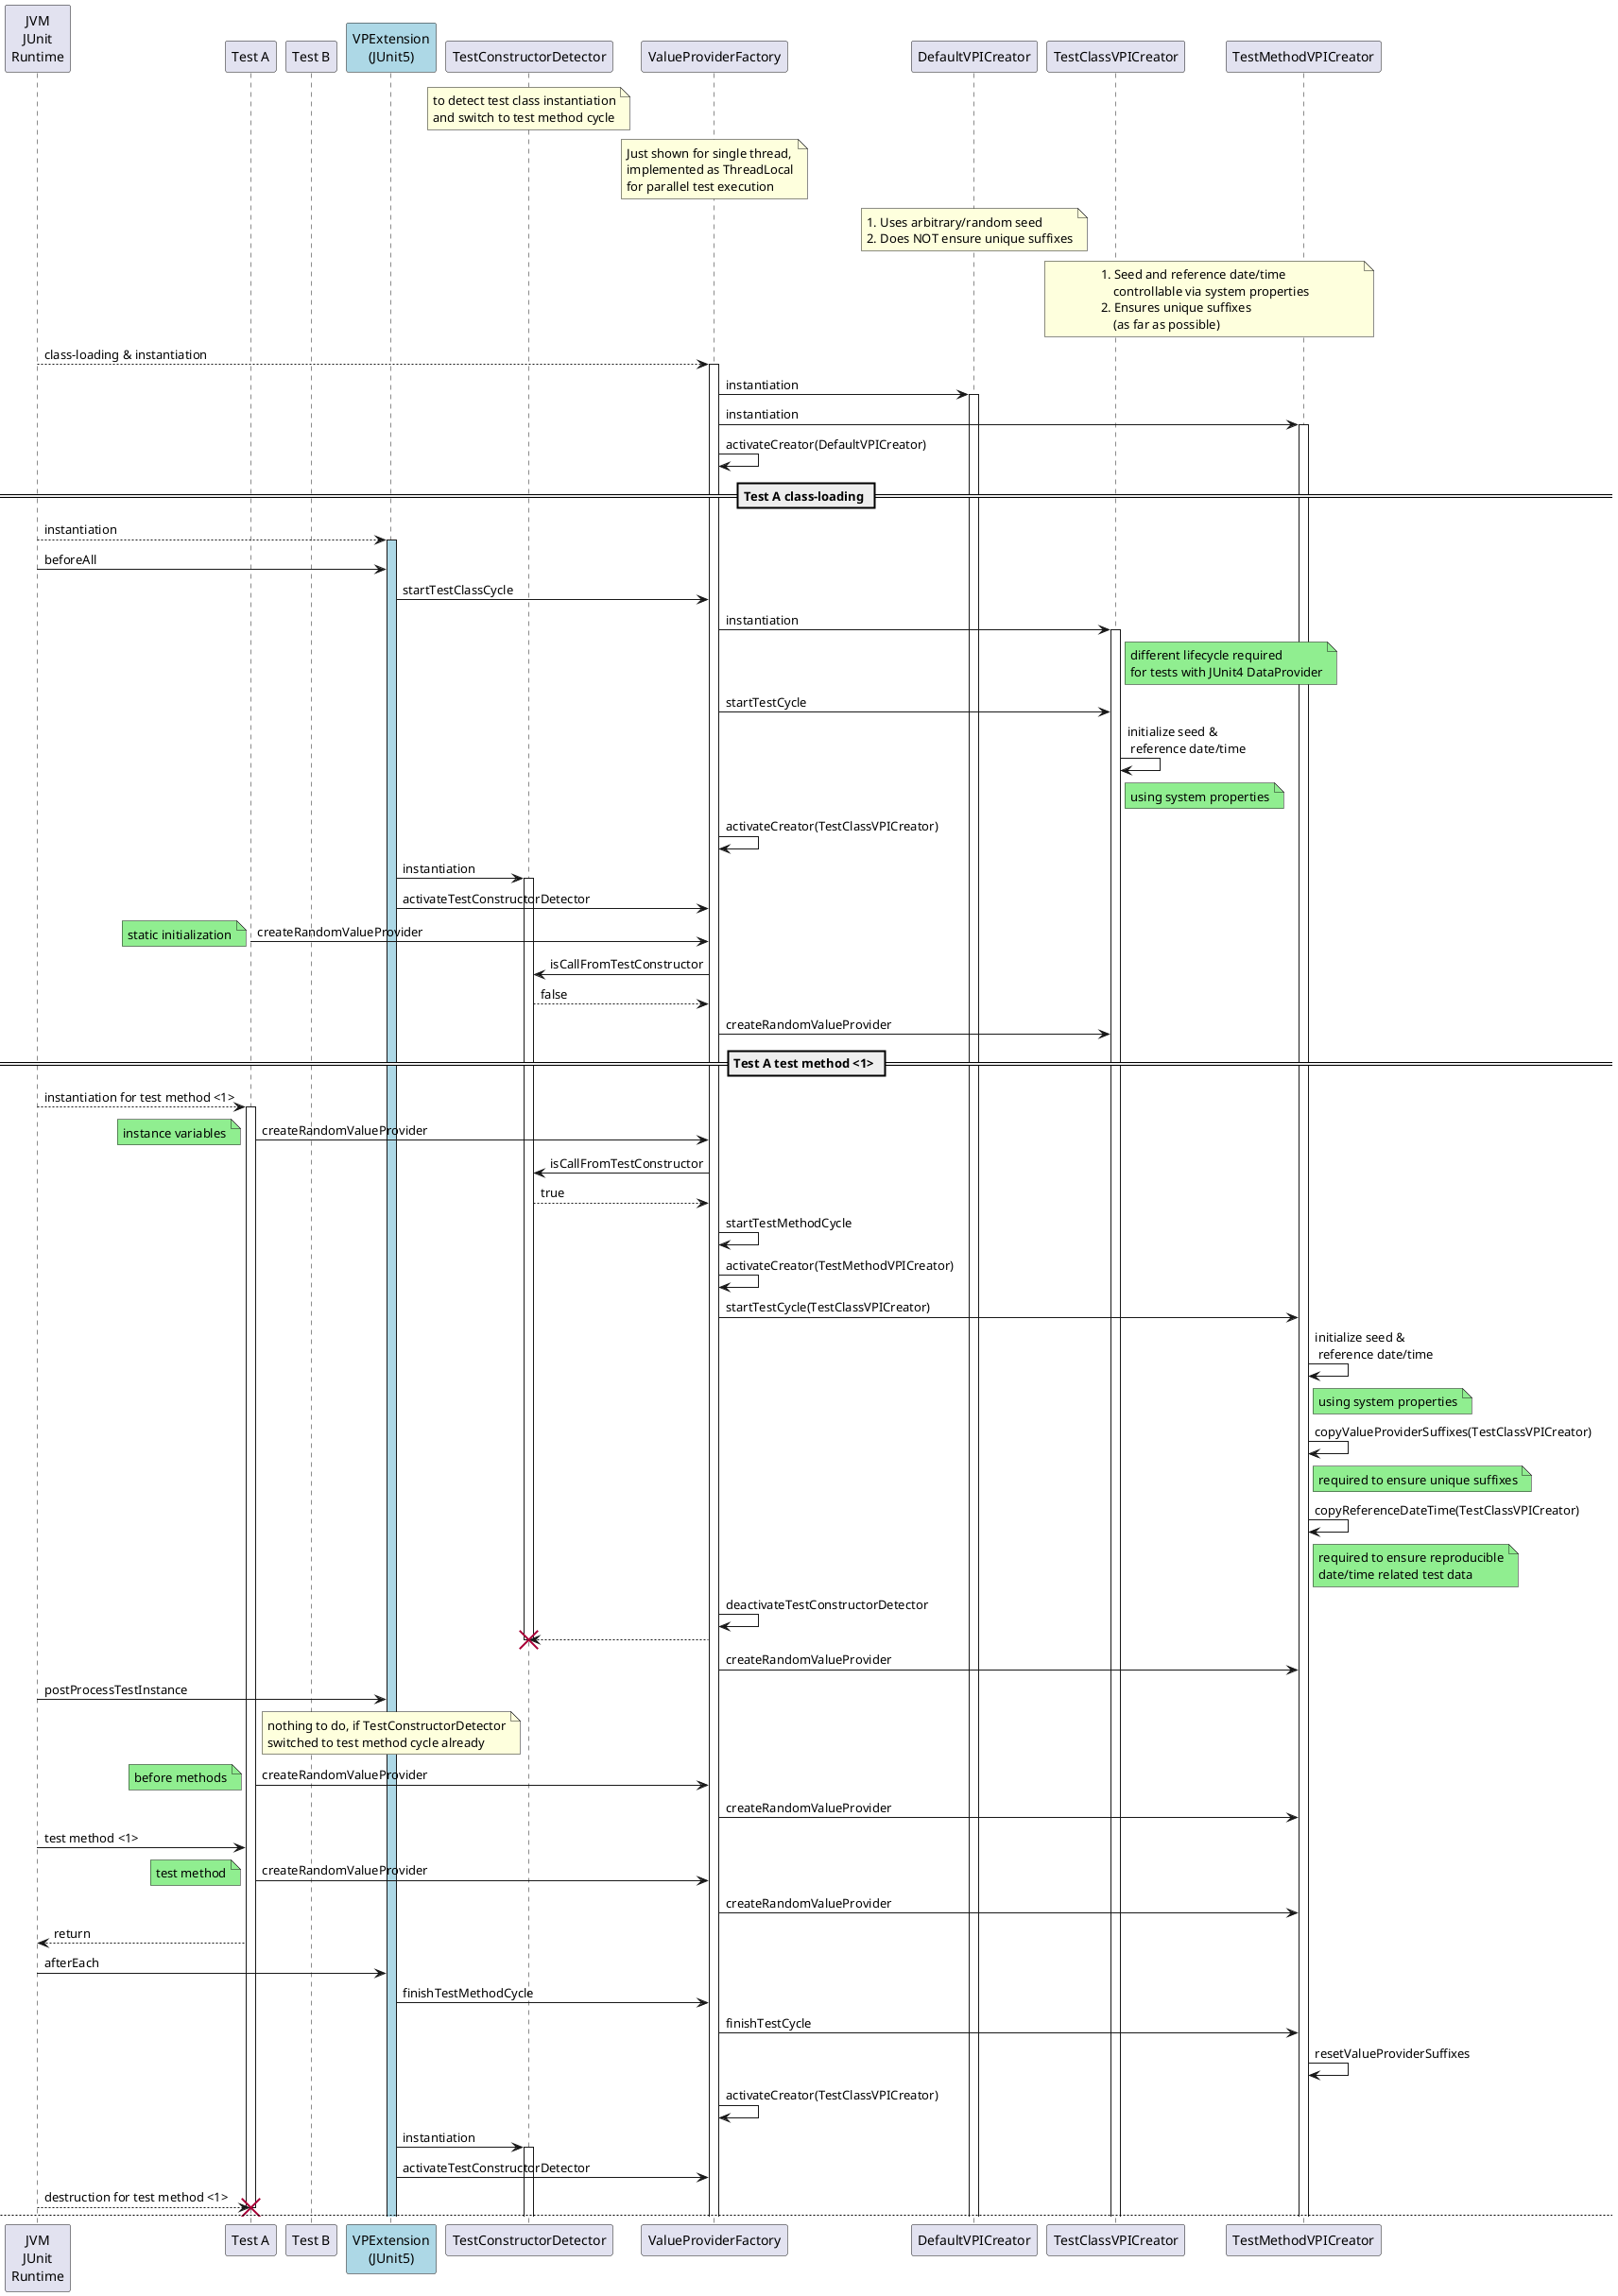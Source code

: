 @startuml
participant "JVM\nJUnit\nRuntime" as JVM
participant "Test A" as T_A
participant "Test B" as T_B

participant "VPExtension\n(JUnit5)" as VPF_X #lightblue
participant "TestConstructorDetector" as TCD
note over TCD: to detect test class instantiation\nand switch to test method cycle
participant "ValueProviderFactory" as VPF
note over VPF: Just shown for single thread,\nimplemented as ThreadLocal\nfor parallel test execution
participant "DefaultVPICreator" as D_VPC
note over D_VPC: 1. Uses arbitrary/random seed\n2. Does NOT ensure unique suffixes
participant "TestClassVPICreator" as C_VPC
participant "TestMethodVPICreator" as M_VPC
note over C_VPC, M_VPC: 1. Seed and reference date/time\n    controllable via system properties\n2. Ensures unique suffixes\n    (as far as possible)

JVM --> VPF : class-loading & instantiation
activate VPF
VPF -> D_VPC : instantiation
activate D_VPC
VPF -> M_VPC : instantiation
activate M_VPC
VPF -> VPF : activateCreator(DefaultVPICreator)

== Test A class-loading ==
JVM --> VPF_X : instantiation
activate VPF_X #lightblue
JVM -> VPF_X : beforeAll
VPF_X -> VPF : startTestClassCycle
VPF -> C_VPC : instantiation
activate C_VPC
note right of C_VPC #lightgreen: different lifecycle required\nfor tests with JUnit4 DataProvider
VPF -> C_VPC : startTestCycle
C_VPC -> C_VPC : initialize seed &\n reference date/time
note right of C_VPC #lightgreen: using system properties
VPF -> VPF : activateCreator(TestClassVPICreator)
VPF_X -> TCD : instantiation
activate TCD
VPF_X -> VPF : activateTestConstructorDetector

T_A -> VPF : createRandomValueProvider
note left #lightgreen: static initialization
VPF -> TCD : isCallFromTestConstructor
TCD --> VPF : false
VPF -> C_VPC : createRandomValueProvider

== Test A test method <1> ==
JVM --> T_A : instantiation for test method <1>
activate T_A

T_A -> VPF : createRandomValueProvider
note left #lightgreen: instance variables

VPF -> TCD : isCallFromTestConstructor
TCD --> VPF : true
VPF -> VPF : startTestMethodCycle
VPF -> VPF : activateCreator(TestMethodVPICreator)
VPF -> M_VPC : startTestCycle(TestClassVPICreator)
M_VPC -> M_VPC : initialize seed &\n reference date/time
note right of M_VPC #lightgreen: using system properties
M_VPC -> M_VPC : copyValueProviderSuffixes(TestClassVPICreator)
note right of M_VPC #lightgreen: required to ensure unique suffixes
M_VPC -> M_VPC : copyReferenceDateTime(TestClassVPICreator)
note right of M_VPC #lightgreen: required to ensure reproducible\ndate/time related test data
VPF -> VPF : deactivateTestConstructorDetector
VPF --> TCD
destroy TCD
VPF -> M_VPC : createRandomValueProvider

JVM -> VPF_X : postProcessTestInstance
note over VPF_X : nothing to do, if TestConstructorDetector\nswitched to test method cycle already

T_A -> VPF : createRandomValueProvider
note left #lightgreen: before methods
VPF -> M_VPC : createRandomValueProvider

JVM -> T_A : test method <1>
T_A -> VPF : createRandomValueProvider
note left #lightgreen: test method
VPF -> M_VPC : createRandomValueProvider

T_A --> JVM : return
JVM -> VPF_X : afterEach
VPF_X -> VPF : finishTestMethodCycle
VPF -> M_VPC : finishTestCycle
M_VPC -> M_VPC : resetValueProviderSuffixes
VPF -> VPF : activateCreator(TestClassVPICreator)
VPF_X -> TCD : instantiation
activate TCD
VPF_X -> VPF : activateTestConstructorDetector

JVM --> T_A : destruction for test method <1>
destroy T_A
newpage

== Test A test method <2> ==
JVM --> T_A : instantiation for test method <2>
activate T_A

T_A -> VPF : createRandomValueProvider
note left #lightgreen: instance variables

VPF -> TCD : isCallFromTestConstructor
TCD --> VPF : true
VPF -> VPF : startTestMethodCycle
VPF -> VPF : activateCreator(TestMethodVPICreator)
VPF -> M_VPC : startTestCycle(TestClassVPICreator)
M_VPC -> M_VPC : initialize seed &\n reference date/time
note right of M_VPC #lightgreen: using system properties
M_VPC -> M_VPC : copyValueProviderSuffixes(TestClassVPICreator)
note right of M_VPC #lightgreen: required to ensure unique suffixes
M_VPC -> M_VPC : copyReferenceDateTime(TestClassVPICreator)
note right of M_VPC #lightgreen: required to ensure reproducible\ndate/time related test data
VPF -> VPF : deactivateTestConstructorDetector
VPF --> TCD
destroy TCD
VPF -> M_VPC : createRandomValueProvider

JVM -> VPF_X : postProcessTestInstance
note over VPF_X : nothing to do, if TestConstructorDetector\nswitched to test method cycle already

T_A -> VPF : createRandomValueProvider
note left #lightgreen: before methods
VPF -> M_VPC : createRandomValueProvider

JVM -> T_A : test method <2>
T_A -> VPF : createRandomValueProvider
note left #lightgreen: test method
VPF -> M_VPC : createRandomValueProvider

T_A --> JVM : return
JVM -> VPF_X : afterEach
VPF_X -> VPF : finishTestMethodCycle
VPF -> M_VPC : finishTestCycle
M_VPC -> M_VPC : resetValueProviderSuffixes
VPF -> VPF : activateCreator(TestClassVPICreator)
VPF_X -> TCD : instantiation
activate TCD

JVM --> T_A : destruction for test method <2>
destroy T_A
JVM -> VPF_X : afterAll
VPF_X -> VPF : finishTestClassCycle
VPF -> C_VPC : finishTestCycle
C_VPC -> C_VPC : resetValueProviderSuffixes
VPF -> VPF : delete TestClassVPICreator
destroy C_VPC
VPF -> VPF : activateCreator(DefaultVPICreator)
VPF_X -> VPF : deactivateTestConstructorDetector
VPF --> TCD
destroy TCD
JVM --> VPF_X
destroy VPF_X
newpage

== Test B class-loading ==
JVM --> VPF_X : instantiation
activate VPF_X #lightblue
JVM -> VPF_X : beforeAll
VPF_X -> VPF : startTestClassCycle
VPF -> C_VPC : instantiation
activate C_VPC
note right of C_VPC #lightgreen: different lifecycle required\nfor tests with JUnit4 DataProvider
VPF -> C_VPC : startTestCycle
C_VPC -> C_VPC : initialize seed &\n reference date/time
note right of C_VPC #lightgreen: using system properties
VPF -> VPF : activateCreator(TestClassVPICreator)
VPF_X -> TCD : instantiation
activate TCD
VPF_X -> VPF : activateTestConstructorDetector

T_B -> VPF : createRandomValueProvider
note left #lightgreen: static initialization
VPF -> TCD : isCallFromTestConstructor
TCD --> VPF : false
VPF -> C_VPC : createRandomValueProvider

== Test B test method <1> ==
JVM --> T_B : instantiation for test method <1>
activate T_B

JVM -> VPF_X : postProcessTestInstance
note over VPF_X : variant: if no VPs were created after test instatiation,\nmust switch to test method cycle here
VPF_X -> VPF : deactivateTestConstructorDetector
VPF --> TCD
destroy TCD

VPF_X -> VPF : startTestMethodCycle
VPF -> VPF : activateCreator(TestMethodVPICreator)
VPF -> M_VPC : startTestCycle(TestClassVPICreator)
M_VPC -> M_VPC : initialize seed &\n reference date/time
note right of M_VPC #lightgreen: using system properties
M_VPC -> M_VPC : copyValueProviderSuffixes(TestClassVPICreator)
note right of M_VPC #lightgreen: required to ensure unique suffixes
M_VPC -> M_VPC : copyReferenceDateTime(TestClassVPICreator)
note right of M_VPC #lightgreen: required to ensure reproducible\ndate/time related test data

T_B -> VPF : createRandomValueProvider
note left #lightgreen: before methods
VPF -> M_VPC : createRandomValueProvider

JVM -> T_B : test method <1>
T_B -> VPF : createRandomValueProvider
note left #lightgreen: test method
VPF -> M_VPC : createRandomValueProvider

... continued as shown above for Test A ...

@enduml